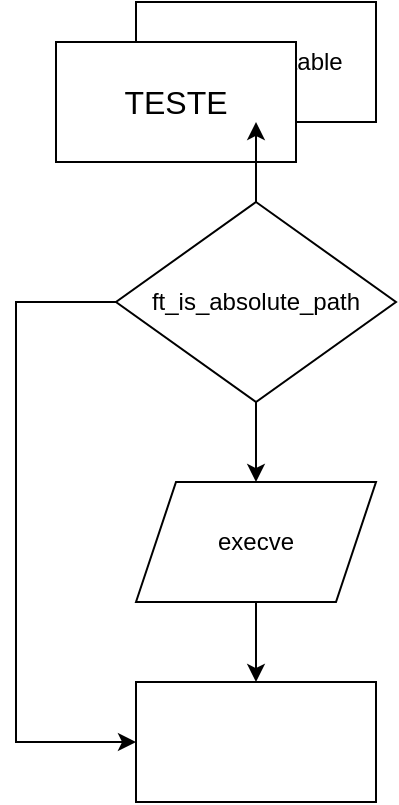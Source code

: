 <mxfile version="21.5.0" type="github">
  <diagram name="Página-1" id="d-G08fzbihPEks3xF1cN">
    <mxGraphModel dx="536" dy="741" grid="1" gridSize="10" guides="1" tooltips="1" connect="1" arrows="1" fold="1" page="1" pageScale="1" pageWidth="827" pageHeight="1169" math="0" shadow="0">
      <root>
        <mxCell id="0" />
        <mxCell id="1" parent="0" />
        <mxCell id="8j2Fdt_o6qluDEeMADhV-8" value="ft_is_executable" style="rounded=0;whiteSpace=wrap;html=1;strokeColor=default;fontFamily=Helvetica;fontSize=12;fontColor=default;fillColor=default;" vertex="1" parent="1">
          <mxGeometry x="300" y="60" width="120" height="60" as="geometry" />
        </mxCell>
        <mxCell id="qyAm-WjNl37klucpEauy-1" value="TESTE" style="rounded=0;whiteSpace=wrap;html=1;fontSize=16;" vertex="1" parent="1">
          <mxGeometry x="260" y="80" width="120" height="60" as="geometry" />
        </mxCell>
        <mxCell id="8j2Fdt_o6qluDEeMADhV-9" value="" style="rounded=0;whiteSpace=wrap;html=1;strokeColor=default;fontFamily=Helvetica;fontSize=12;fontColor=default;fillColor=default;" vertex="1" parent="1">
          <mxGeometry x="300" y="400" width="120" height="60" as="geometry" />
        </mxCell>
        <mxCell id="8j2Fdt_o6qluDEeMADhV-12" value="" style="edgeStyle=orthogonalEdgeStyle;rounded=0;orthogonalLoop=1;jettySize=auto;html=1;fontFamily=Helvetica;fontSize=12;fontColor=default;" edge="1" parent="1" source="8j2Fdt_o6qluDEeMADhV-11" target="8j2Fdt_o6qluDEeMADhV-8">
          <mxGeometry relative="1" as="geometry" />
        </mxCell>
        <mxCell id="8j2Fdt_o6qluDEeMADhV-15" value="" style="edgeStyle=orthogonalEdgeStyle;rounded=0;orthogonalLoop=1;jettySize=auto;html=1;fontFamily=Helvetica;fontSize=12;fontColor=default;" edge="1" parent="1" source="8j2Fdt_o6qluDEeMADhV-11" target="8j2Fdt_o6qluDEeMADhV-14">
          <mxGeometry relative="1" as="geometry" />
        </mxCell>
        <mxCell id="8j2Fdt_o6qluDEeMADhV-20" style="edgeStyle=orthogonalEdgeStyle;rounded=0;orthogonalLoop=1;jettySize=auto;html=1;fontFamily=Helvetica;fontSize=12;fontColor=default;entryX=0;entryY=0.5;entryDx=0;entryDy=0;" edge="1" parent="1" source="8j2Fdt_o6qluDEeMADhV-11" target="8j2Fdt_o6qluDEeMADhV-9">
          <mxGeometry relative="1" as="geometry">
            <mxPoint x="240" y="430" as="targetPoint" />
            <Array as="points">
              <mxPoint x="240" y="210" />
              <mxPoint x="240" y="430" />
            </Array>
          </mxGeometry>
        </mxCell>
        <mxCell id="8j2Fdt_o6qluDEeMADhV-11" value="ft_is_absolute_path" style="rhombus;whiteSpace=wrap;html=1;strokeColor=default;fontFamily=Helvetica;fontSize=12;fontColor=default;fillColor=default;" vertex="1" parent="1">
          <mxGeometry x="290" y="160" width="140" height="100" as="geometry" />
        </mxCell>
        <mxCell id="8j2Fdt_o6qluDEeMADhV-16" value="" style="edgeStyle=orthogonalEdgeStyle;rounded=0;orthogonalLoop=1;jettySize=auto;html=1;fontFamily=Helvetica;fontSize=12;fontColor=default;" edge="1" parent="1" source="8j2Fdt_o6qluDEeMADhV-14" target="8j2Fdt_o6qluDEeMADhV-9">
          <mxGeometry relative="1" as="geometry" />
        </mxCell>
        <mxCell id="8j2Fdt_o6qluDEeMADhV-14" value="execve" style="shape=parallelogram;perimeter=parallelogramPerimeter;whiteSpace=wrap;html=1;fixedSize=1;strokeColor=default;fontFamily=Helvetica;fontSize=12;fontColor=default;fillColor=default;" vertex="1" parent="1">
          <mxGeometry x="300" y="300" width="120" height="60" as="geometry" />
        </mxCell>
      </root>
    </mxGraphModel>
  </diagram>
</mxfile>
